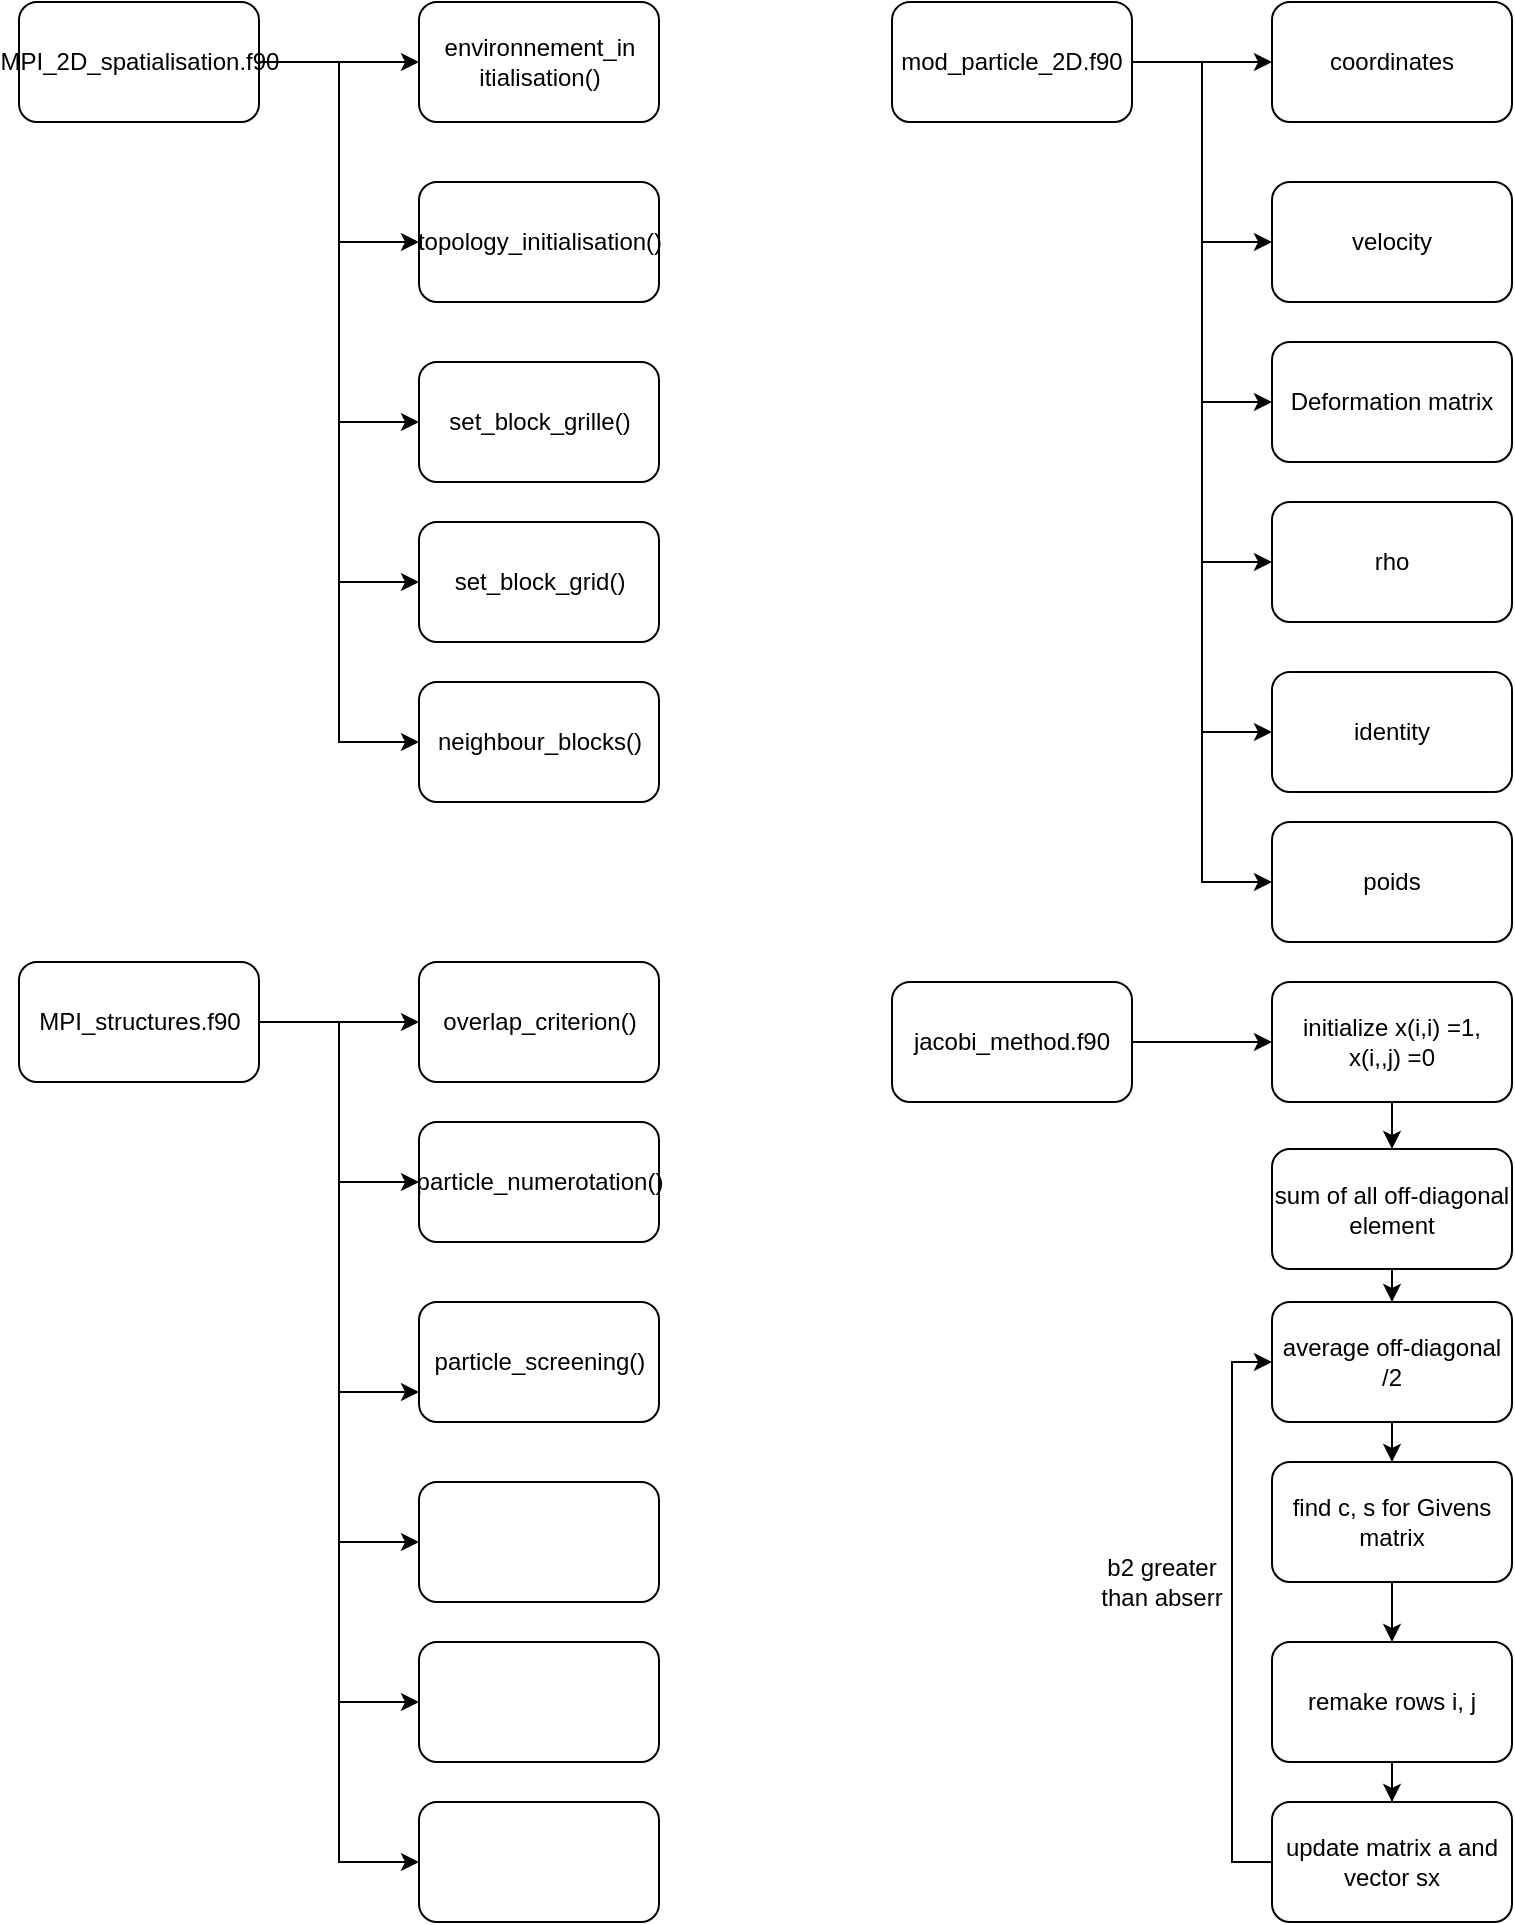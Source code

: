 <mxfile version="10.8.0"><diagram id="okfCqzHC6TbhAwM0bPNy" name="Page-1"><mxGraphModel dx="2788" dy="1514" grid="1" gridSize="10" guides="1" tooltips="1" connect="1" arrows="1" fold="1" page="1" pageScale="1" pageWidth="827" pageHeight="1169" math="0" shadow="0"><root><mxCell id="0"/><mxCell id="1" parent="0"/><mxCell id="quQrAsjsmzHtSz_-Z2jh-2" style="edgeStyle=orthogonalEdgeStyle;rounded=0;orthogonalLoop=1;jettySize=auto;html=1;" edge="1" parent="1" source="quQrAsjsmzHtSz_-Z2jh-1" target="quQrAsjsmzHtSz_-Z2jh-3"><mxGeometry relative="1" as="geometry"><mxPoint x="203.5" y="40" as="targetPoint"/></mxGeometry></mxCell><mxCell id="quQrAsjsmzHtSz_-Z2jh-9" style="edgeStyle=orthogonalEdgeStyle;rounded=0;orthogonalLoop=1;jettySize=auto;html=1;entryX=0;entryY=0.5;entryDx=0;entryDy=0;" edge="1" parent="1" source="quQrAsjsmzHtSz_-Z2jh-1" target="quQrAsjsmzHtSz_-Z2jh-4"><mxGeometry relative="1" as="geometry"/></mxCell><mxCell id="quQrAsjsmzHtSz_-Z2jh-10" style="edgeStyle=orthogonalEdgeStyle;rounded=0;orthogonalLoop=1;jettySize=auto;html=1;entryX=0;entryY=0.5;entryDx=0;entryDy=0;" edge="1" parent="1" source="quQrAsjsmzHtSz_-Z2jh-1" target="quQrAsjsmzHtSz_-Z2jh-5"><mxGeometry relative="1" as="geometry"/></mxCell><mxCell id="quQrAsjsmzHtSz_-Z2jh-11" style="edgeStyle=orthogonalEdgeStyle;rounded=0;orthogonalLoop=1;jettySize=auto;html=1;entryX=0;entryY=0.5;entryDx=0;entryDy=0;" edge="1" parent="1" source="quQrAsjsmzHtSz_-Z2jh-1" target="quQrAsjsmzHtSz_-Z2jh-7"><mxGeometry relative="1" as="geometry"/></mxCell><mxCell id="quQrAsjsmzHtSz_-Z2jh-12" style="edgeStyle=orthogonalEdgeStyle;rounded=0;orthogonalLoop=1;jettySize=auto;html=1;entryX=0;entryY=0.5;entryDx=0;entryDy=0;" edge="1" parent="1" source="quQrAsjsmzHtSz_-Z2jh-1" target="quQrAsjsmzHtSz_-Z2jh-6"><mxGeometry relative="1" as="geometry"/></mxCell><mxCell id="quQrAsjsmzHtSz_-Z2jh-1" value="MPI_2D_spatialisation.f90" style="rounded=1;whiteSpace=wrap;html=1;" vertex="1" parent="1"><mxGeometry x="13.5" y="10" width="120" height="60" as="geometry"/></mxCell><mxCell id="quQrAsjsmzHtSz_-Z2jh-3" value="&lt;div&gt;environnement_in&lt;/div&gt;&lt;div&gt;itialisation()&lt;/div&gt;" style="rounded=1;whiteSpace=wrap;html=1;" vertex="1" parent="1"><mxGeometry x="213.5" y="10" width="120" height="60" as="geometry"/></mxCell><mxCell id="quQrAsjsmzHtSz_-Z2jh-4" value="topology_initialisation()" style="rounded=1;whiteSpace=wrap;html=1;" vertex="1" parent="1"><mxGeometry x="213.5" y="100" width="120" height="60" as="geometry"/></mxCell><mxCell id="quQrAsjsmzHtSz_-Z2jh-5" value="set_block_grille()" style="rounded=1;whiteSpace=wrap;html=1;" vertex="1" parent="1"><mxGeometry x="213.5" y="190" width="120" height="60" as="geometry"/></mxCell><mxCell id="quQrAsjsmzHtSz_-Z2jh-6" value="neighbour_blocks()" style="rounded=1;whiteSpace=wrap;html=1;" vertex="1" parent="1"><mxGeometry x="213.5" y="350" width="120" height="60" as="geometry"/></mxCell><mxCell id="quQrAsjsmzHtSz_-Z2jh-7" value="set_block_grid()" style="rounded=1;whiteSpace=wrap;html=1;" vertex="1" parent="1"><mxGeometry x="213.5" y="270" width="120" height="60" as="geometry"/></mxCell><mxCell id="quQrAsjsmzHtSz_-Z2jh-17" value="" style="edgeStyle=orthogonalEdgeStyle;rounded=0;orthogonalLoop=1;jettySize=auto;html=1;" edge="1" parent="1" source="quQrAsjsmzHtSz_-Z2jh-13" target="quQrAsjsmzHtSz_-Z2jh-16"><mxGeometry relative="1" as="geometry"/></mxCell><mxCell id="quQrAsjsmzHtSz_-Z2jh-27" style="edgeStyle=orthogonalEdgeStyle;rounded=0;orthogonalLoop=1;jettySize=auto;html=1;entryX=0;entryY=0.5;entryDx=0;entryDy=0;" edge="1" parent="1" source="quQrAsjsmzHtSz_-Z2jh-13" target="quQrAsjsmzHtSz_-Z2jh-18"><mxGeometry relative="1" as="geometry"/></mxCell><mxCell id="quQrAsjsmzHtSz_-Z2jh-28" style="edgeStyle=orthogonalEdgeStyle;rounded=0;orthogonalLoop=1;jettySize=auto;html=1;entryX=0;entryY=0.75;entryDx=0;entryDy=0;" edge="1" parent="1" source="quQrAsjsmzHtSz_-Z2jh-13" target="quQrAsjsmzHtSz_-Z2jh-19"><mxGeometry relative="1" as="geometry"/></mxCell><mxCell id="quQrAsjsmzHtSz_-Z2jh-29" style="edgeStyle=orthogonalEdgeStyle;rounded=0;orthogonalLoop=1;jettySize=auto;html=1;entryX=0;entryY=0.5;entryDx=0;entryDy=0;" edge="1" parent="1" source="quQrAsjsmzHtSz_-Z2jh-13" target="quQrAsjsmzHtSz_-Z2jh-20"><mxGeometry relative="1" as="geometry"/></mxCell><mxCell id="quQrAsjsmzHtSz_-Z2jh-30" style="edgeStyle=orthogonalEdgeStyle;rounded=0;orthogonalLoop=1;jettySize=auto;html=1;entryX=0;entryY=0.5;entryDx=0;entryDy=0;" edge="1" parent="1" source="quQrAsjsmzHtSz_-Z2jh-13" target="quQrAsjsmzHtSz_-Z2jh-21"><mxGeometry relative="1" as="geometry"/></mxCell><mxCell id="quQrAsjsmzHtSz_-Z2jh-31" style="edgeStyle=orthogonalEdgeStyle;rounded=0;orthogonalLoop=1;jettySize=auto;html=1;entryX=0;entryY=0.5;entryDx=0;entryDy=0;" edge="1" parent="1" source="quQrAsjsmzHtSz_-Z2jh-13" target="quQrAsjsmzHtSz_-Z2jh-22"><mxGeometry relative="1" as="geometry"/></mxCell><mxCell id="quQrAsjsmzHtSz_-Z2jh-13" value="MPI_structures.f90" style="rounded=1;whiteSpace=wrap;html=1;" vertex="1" parent="1"><mxGeometry x="13.5" y="490" width="120" height="60" as="geometry"/></mxCell><mxCell id="quQrAsjsmzHtSz_-Z2jh-16" value="overlap_criterion()" style="rounded=1;whiteSpace=wrap;html=1;" vertex="1" parent="1"><mxGeometry x="213.5" y="490" width="120" height="60" as="geometry"/></mxCell><mxCell id="quQrAsjsmzHtSz_-Z2jh-18" value="particle_numerotation()" style="rounded=1;whiteSpace=wrap;html=1;" vertex="1" parent="1"><mxGeometry x="213.5" y="570" width="120" height="60" as="geometry"/></mxCell><mxCell id="quQrAsjsmzHtSz_-Z2jh-19" value="particle_screening()" style="rounded=1;whiteSpace=wrap;html=1;" vertex="1" parent="1"><mxGeometry x="213.5" y="660" width="120" height="60" as="geometry"/></mxCell><mxCell id="quQrAsjsmzHtSz_-Z2jh-20" value="" style="rounded=1;whiteSpace=wrap;html=1;" vertex="1" parent="1"><mxGeometry x="213.5" y="750" width="120" height="60" as="geometry"/></mxCell><mxCell id="quQrAsjsmzHtSz_-Z2jh-21" value="" style="rounded=1;whiteSpace=wrap;html=1;" vertex="1" parent="1"><mxGeometry x="213.5" y="830" width="120" height="60" as="geometry"/></mxCell><mxCell id="quQrAsjsmzHtSz_-Z2jh-22" value="" style="rounded=1;whiteSpace=wrap;html=1;" vertex="1" parent="1"><mxGeometry x="213.5" y="910" width="120" height="60" as="geometry"/></mxCell><mxCell id="quQrAsjsmzHtSz_-Z2jh-34" style="edgeStyle=orthogonalEdgeStyle;rounded=0;orthogonalLoop=1;jettySize=auto;html=1;entryX=0;entryY=0.5;entryDx=0;entryDy=0;" edge="1" parent="1" source="quQrAsjsmzHtSz_-Z2jh-32" target="quQrAsjsmzHtSz_-Z2jh-33"><mxGeometry relative="1" as="geometry"/></mxCell><mxCell id="quQrAsjsmzHtSz_-Z2jh-51" style="edgeStyle=orthogonalEdgeStyle;rounded=0;orthogonalLoop=1;jettySize=auto;html=1;entryX=0;entryY=0.5;entryDx=0;entryDy=0;" edge="1" parent="1" source="quQrAsjsmzHtSz_-Z2jh-32" target="quQrAsjsmzHtSz_-Z2jh-36"><mxGeometry relative="1" as="geometry"/></mxCell><mxCell id="quQrAsjsmzHtSz_-Z2jh-52" style="edgeStyle=orthogonalEdgeStyle;rounded=0;orthogonalLoop=1;jettySize=auto;html=1;entryX=0;entryY=0.5;entryDx=0;entryDy=0;" edge="1" parent="1" source="quQrAsjsmzHtSz_-Z2jh-32" target="quQrAsjsmzHtSz_-Z2jh-44"><mxGeometry relative="1" as="geometry"/></mxCell><mxCell id="quQrAsjsmzHtSz_-Z2jh-53" style="edgeStyle=orthogonalEdgeStyle;rounded=0;orthogonalLoop=1;jettySize=auto;html=1;entryX=0;entryY=0.5;entryDx=0;entryDy=0;" edge="1" parent="1" source="quQrAsjsmzHtSz_-Z2jh-32" target="quQrAsjsmzHtSz_-Z2jh-38"><mxGeometry relative="1" as="geometry"/></mxCell><mxCell id="quQrAsjsmzHtSz_-Z2jh-54" style="edgeStyle=orthogonalEdgeStyle;rounded=0;orthogonalLoop=1;jettySize=auto;html=1;entryX=0;entryY=0.5;entryDx=0;entryDy=0;" edge="1" parent="1" source="quQrAsjsmzHtSz_-Z2jh-32" target="quQrAsjsmzHtSz_-Z2jh-40"><mxGeometry relative="1" as="geometry"/></mxCell><mxCell id="quQrAsjsmzHtSz_-Z2jh-55" style="edgeStyle=orthogonalEdgeStyle;rounded=0;orthogonalLoop=1;jettySize=auto;html=1;entryX=0;entryY=0.5;entryDx=0;entryDy=0;" edge="1" parent="1" source="quQrAsjsmzHtSz_-Z2jh-32" target="quQrAsjsmzHtSz_-Z2jh-42"><mxGeometry relative="1" as="geometry"/></mxCell><mxCell id="quQrAsjsmzHtSz_-Z2jh-32" value="mod_particle_2D.f90" style="rounded=1;whiteSpace=wrap;html=1;" vertex="1" parent="1"><mxGeometry x="450" y="10" width="120" height="60" as="geometry"/></mxCell><mxCell id="quQrAsjsmzHtSz_-Z2jh-33" value="coordinates" style="rounded=1;whiteSpace=wrap;html=1;" vertex="1" parent="1"><mxGeometry x="640" y="10" width="120" height="60" as="geometry"/></mxCell><mxCell id="quQrAsjsmzHtSz_-Z2jh-36" value="velocity" style="rounded=1;whiteSpace=wrap;html=1;" vertex="1" parent="1"><mxGeometry x="640" y="100" width="120" height="60" as="geometry"/></mxCell><mxCell id="quQrAsjsmzHtSz_-Z2jh-38" value="rho" style="rounded=1;whiteSpace=wrap;html=1;" vertex="1" parent="1"><mxGeometry x="640" y="260" width="120" height="60" as="geometry"/></mxCell><mxCell id="quQrAsjsmzHtSz_-Z2jh-40" value="identity" style="rounded=1;whiteSpace=wrap;html=1;" vertex="1" parent="1"><mxGeometry x="640" y="345" width="120" height="60" as="geometry"/></mxCell><mxCell id="quQrAsjsmzHtSz_-Z2jh-42" value="poids" style="rounded=1;whiteSpace=wrap;html=1;" vertex="1" parent="1"><mxGeometry x="640" y="420" width="120" height="60" as="geometry"/></mxCell><mxCell id="quQrAsjsmzHtSz_-Z2jh-44" value="Deformation matrix" style="rounded=1;whiteSpace=wrap;html=1;" vertex="1" parent="1"><mxGeometry x="640" y="180" width="120" height="60" as="geometry"/></mxCell><mxCell id="quQrAsjsmzHtSz_-Z2jh-58" value="" style="edgeStyle=orthogonalEdgeStyle;rounded=0;orthogonalLoop=1;jettySize=auto;html=1;" edge="1" parent="1" source="quQrAsjsmzHtSz_-Z2jh-56" target="quQrAsjsmzHtSz_-Z2jh-57"><mxGeometry relative="1" as="geometry"/></mxCell><mxCell id="quQrAsjsmzHtSz_-Z2jh-56" value="jacobi_method.f90" style="rounded=1;whiteSpace=wrap;html=1;" vertex="1" parent="1"><mxGeometry x="450" y="500" width="120" height="60" as="geometry"/></mxCell><mxCell id="quQrAsjsmzHtSz_-Z2jh-60" value="" style="edgeStyle=orthogonalEdgeStyle;rounded=0;orthogonalLoop=1;jettySize=auto;html=1;" edge="1" parent="1" source="quQrAsjsmzHtSz_-Z2jh-57" target="quQrAsjsmzHtSz_-Z2jh-59"><mxGeometry relative="1" as="geometry"/></mxCell><mxCell id="quQrAsjsmzHtSz_-Z2jh-57" value="initialize x(i,i) =1, x(i,,j) =0" style="rounded=1;whiteSpace=wrap;html=1;" vertex="1" parent="1"><mxGeometry x="640" y="500" width="120" height="60" as="geometry"/></mxCell><mxCell id="quQrAsjsmzHtSz_-Z2jh-62" value="" style="edgeStyle=orthogonalEdgeStyle;rounded=0;orthogonalLoop=1;jettySize=auto;html=1;" edge="1" parent="1" source="quQrAsjsmzHtSz_-Z2jh-59" target="quQrAsjsmzHtSz_-Z2jh-61"><mxGeometry relative="1" as="geometry"/></mxCell><mxCell id="quQrAsjsmzHtSz_-Z2jh-59" value="sum of all off-diagonal element" style="rounded=1;whiteSpace=wrap;html=1;" vertex="1" parent="1"><mxGeometry x="640" y="583.5" width="120" height="60" as="geometry"/></mxCell><mxCell id="quQrAsjsmzHtSz_-Z2jh-64" value="" style="edgeStyle=orthogonalEdgeStyle;rounded=0;orthogonalLoop=1;jettySize=auto;html=1;" edge="1" parent="1" source="quQrAsjsmzHtSz_-Z2jh-61" target="quQrAsjsmzHtSz_-Z2jh-63"><mxGeometry relative="1" as="geometry"/></mxCell><mxCell id="quQrAsjsmzHtSz_-Z2jh-61" value="average off-diagonal /2" style="rounded=1;whiteSpace=wrap;html=1;" vertex="1" parent="1"><mxGeometry x="640" y="660" width="120" height="60" as="geometry"/></mxCell><mxCell id="quQrAsjsmzHtSz_-Z2jh-66" value="" style="edgeStyle=orthogonalEdgeStyle;rounded=0;orthogonalLoop=1;jettySize=auto;html=1;" edge="1" parent="1" source="quQrAsjsmzHtSz_-Z2jh-63" target="quQrAsjsmzHtSz_-Z2jh-65"><mxGeometry relative="1" as="geometry"/></mxCell><mxCell id="quQrAsjsmzHtSz_-Z2jh-63" value="find c, s for Givens matrix" style="rounded=1;whiteSpace=wrap;html=1;" vertex="1" parent="1"><mxGeometry x="640" y="740" width="120" height="60" as="geometry"/></mxCell><mxCell id="quQrAsjsmzHtSz_-Z2jh-68" value="" style="edgeStyle=orthogonalEdgeStyle;rounded=0;orthogonalLoop=1;jettySize=auto;html=1;" edge="1" parent="1" source="quQrAsjsmzHtSz_-Z2jh-65" target="quQrAsjsmzHtSz_-Z2jh-67"><mxGeometry relative="1" as="geometry"/></mxCell><mxCell id="quQrAsjsmzHtSz_-Z2jh-65" value="remake rows i, j" style="rounded=1;whiteSpace=wrap;html=1;" vertex="1" parent="1"><mxGeometry x="640" y="830" width="120" height="60" as="geometry"/></mxCell><mxCell id="quQrAsjsmzHtSz_-Z2jh-69" style="edgeStyle=orthogonalEdgeStyle;rounded=0;orthogonalLoop=1;jettySize=auto;html=1;entryX=0;entryY=0.5;entryDx=0;entryDy=0;" edge="1" parent="1" source="quQrAsjsmzHtSz_-Z2jh-67" target="quQrAsjsmzHtSz_-Z2jh-61"><mxGeometry relative="1" as="geometry"><Array as="points"><mxPoint x="620" y="940"/><mxPoint x="620" y="690"/></Array></mxGeometry></mxCell><mxCell id="quQrAsjsmzHtSz_-Z2jh-67" value="update matrix a and vector sx" style="rounded=1;whiteSpace=wrap;html=1;" vertex="1" parent="1"><mxGeometry x="640" y="910" width="120" height="60" as="geometry"/></mxCell><mxCell id="quQrAsjsmzHtSz_-Z2jh-70" value="b2 greater than abserr" style="text;html=1;strokeColor=none;fillColor=none;align=center;verticalAlign=middle;whiteSpace=wrap;rounded=0;" vertex="1" parent="1"><mxGeometry x="550" y="760" width="70" height="80" as="geometry"/></mxCell></root></mxGraphModel></diagram></mxfile>